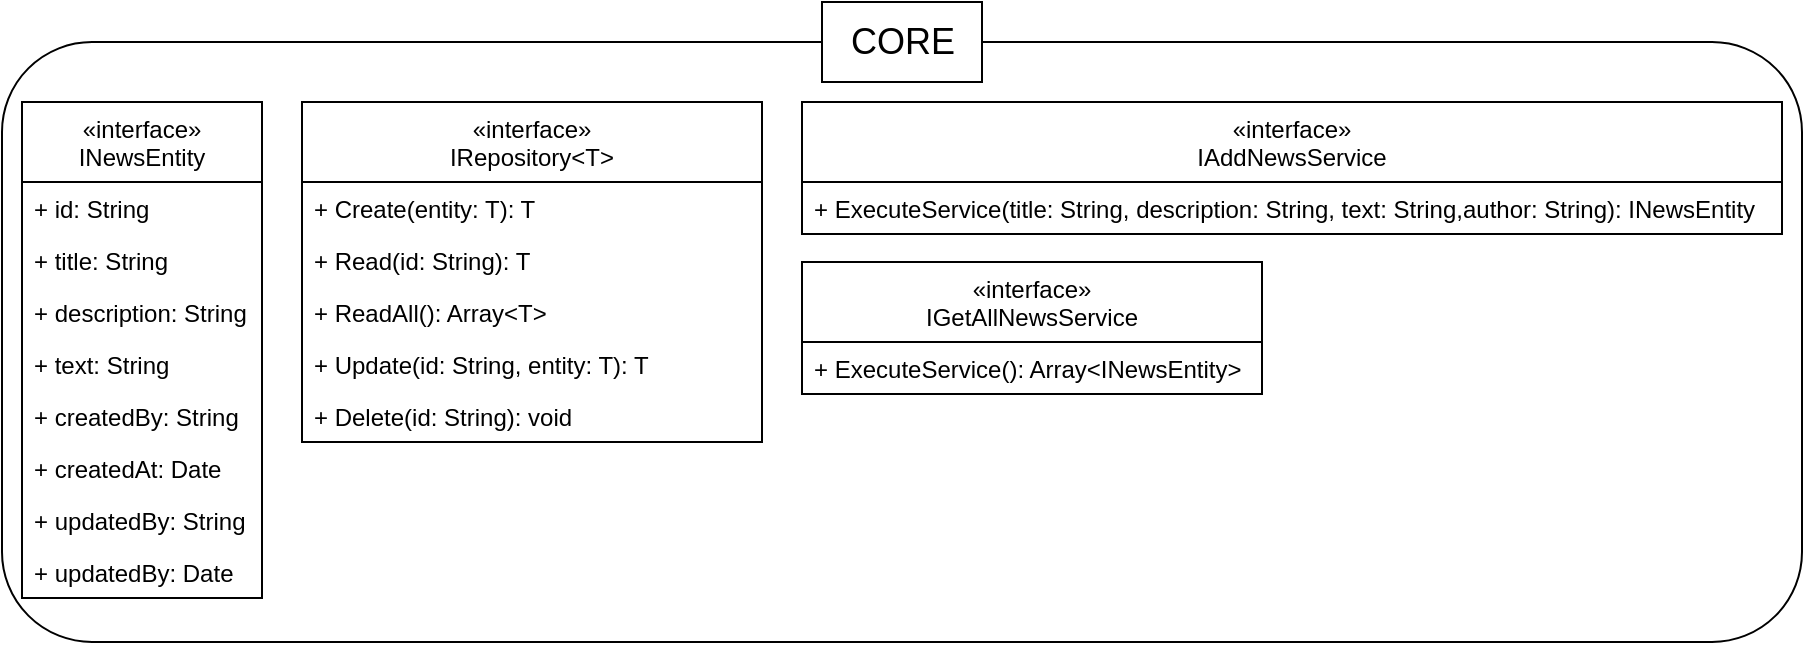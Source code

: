 <mxfile version="13.7.9" type="device"><diagram id="VvwXN2LjYmm9KwAxBVxD" name="Page-1"><mxGraphModel dx="2062" dy="773" grid="1" gridSize="10" guides="1" tooltips="1" connect="1" arrows="1" fold="1" page="1" pageScale="1" pageWidth="827" pageHeight="1169" math="0" shadow="0"><root><mxCell id="0"/><mxCell id="1" parent="0"/><mxCell id="VW936uGpng6FrGNobEFN-35" value="" style="rounded=1;whiteSpace=wrap;html=1;" parent="1" vertex="1"><mxGeometry x="110" y="50" width="900" height="300" as="geometry"/></mxCell><mxCell id="VW936uGpng6FrGNobEFN-1" value="&lt;font style=&quot;font-size: 18px&quot;&gt;CORE&lt;/font&gt;" style="html=1;" parent="1" vertex="1"><mxGeometry x="520" y="30" width="80" height="40" as="geometry"/></mxCell><mxCell id="VW936uGpng6FrGNobEFN-12" value="«interface»&#xA;INewsEntity" style="swimlane;fontStyle=0;childLayout=stackLayout;horizontal=1;startSize=40;fillColor=none;horizontalStack=0;resizeParent=1;resizeParentMax=0;resizeLast=0;collapsible=1;marginBottom=0;" parent="1" vertex="1"><mxGeometry x="120" y="80" width="120" height="248" as="geometry"/></mxCell><mxCell id="VW936uGpng6FrGNobEFN-15" value="+ id: String" style="text;strokeColor=none;fillColor=none;align=left;verticalAlign=top;spacingLeft=4;spacingRight=4;overflow=hidden;rotatable=0;points=[[0,0.5],[1,0.5]];portConstraint=eastwest;" parent="VW936uGpng6FrGNobEFN-12" vertex="1"><mxGeometry y="40" width="120" height="26" as="geometry"/></mxCell><mxCell id="VW936uGpng6FrGNobEFN-16" value="+ title: String" style="text;strokeColor=none;fillColor=none;align=left;verticalAlign=top;spacingLeft=4;spacingRight=4;overflow=hidden;rotatable=0;points=[[0,0.5],[1,0.5]];portConstraint=eastwest;" parent="VW936uGpng6FrGNobEFN-12" vertex="1"><mxGeometry y="66" width="120" height="26" as="geometry"/></mxCell><mxCell id="VW936uGpng6FrGNobEFN-17" value="+ description: String" style="text;strokeColor=none;fillColor=none;align=left;verticalAlign=top;spacingLeft=4;spacingRight=4;overflow=hidden;rotatable=0;points=[[0,0.5],[1,0.5]];portConstraint=eastwest;" parent="VW936uGpng6FrGNobEFN-12" vertex="1"><mxGeometry y="92" width="120" height="26" as="geometry"/></mxCell><mxCell id="VW936uGpng6FrGNobEFN-18" value="+ text: String" style="text;strokeColor=none;fillColor=none;align=left;verticalAlign=top;spacingLeft=4;spacingRight=4;overflow=hidden;rotatable=0;points=[[0,0.5],[1,0.5]];portConstraint=eastwest;" parent="VW936uGpng6FrGNobEFN-12" vertex="1"><mxGeometry y="118" width="120" height="26" as="geometry"/></mxCell><mxCell id="VW936uGpng6FrGNobEFN-19" value="+ createdBy: String" style="text;strokeColor=none;fillColor=none;align=left;verticalAlign=top;spacingLeft=4;spacingRight=4;overflow=hidden;rotatable=0;points=[[0,0.5],[1,0.5]];portConstraint=eastwest;" parent="VW936uGpng6FrGNobEFN-12" vertex="1"><mxGeometry y="144" width="120" height="26" as="geometry"/></mxCell><mxCell id="VW936uGpng6FrGNobEFN-20" value="+ createdAt: Date" style="text;strokeColor=none;fillColor=none;align=left;verticalAlign=top;spacingLeft=4;spacingRight=4;overflow=hidden;rotatable=0;points=[[0,0.5],[1,0.5]];portConstraint=eastwest;" parent="VW936uGpng6FrGNobEFN-12" vertex="1"><mxGeometry y="170" width="120" height="26" as="geometry"/></mxCell><mxCell id="VW936uGpng6FrGNobEFN-21" value="+ updatedBy: String" style="text;strokeColor=none;fillColor=none;align=left;verticalAlign=top;spacingLeft=4;spacingRight=4;overflow=hidden;rotatable=0;points=[[0,0.5],[1,0.5]];portConstraint=eastwest;" parent="VW936uGpng6FrGNobEFN-12" vertex="1"><mxGeometry y="196" width="120" height="26" as="geometry"/></mxCell><mxCell id="VW936uGpng6FrGNobEFN-22" value="+ updatedBy: Date" style="text;strokeColor=none;fillColor=none;align=left;verticalAlign=top;spacingLeft=4;spacingRight=4;overflow=hidden;rotatable=0;points=[[0,0.5],[1,0.5]];portConstraint=eastwest;" parent="VW936uGpng6FrGNobEFN-12" vertex="1"><mxGeometry y="222" width="120" height="26" as="geometry"/></mxCell><mxCell id="VW936uGpng6FrGNobEFN-23" value="«interface»&#xA;IRepository&lt;T&gt;" style="swimlane;fontStyle=0;childLayout=stackLayout;horizontal=1;startSize=40;fillColor=none;horizontalStack=0;resizeParent=1;resizeParentMax=0;resizeLast=0;collapsible=1;marginBottom=0;" parent="1" vertex="1"><mxGeometry x="260" y="80" width="230" height="170" as="geometry"/></mxCell><mxCell id="VW936uGpng6FrGNobEFN-24" value="+ Create(entity: T): T" style="text;strokeColor=none;fillColor=none;align=left;verticalAlign=top;spacingLeft=4;spacingRight=4;overflow=hidden;rotatable=0;points=[[0,0.5],[1,0.5]];portConstraint=eastwest;" parent="VW936uGpng6FrGNobEFN-23" vertex="1"><mxGeometry y="40" width="230" height="26" as="geometry"/></mxCell><mxCell id="VW936uGpng6FrGNobEFN-25" value="+ Read(id: String): T" style="text;strokeColor=none;fillColor=none;align=left;verticalAlign=top;spacingLeft=4;spacingRight=4;overflow=hidden;rotatable=0;points=[[0,0.5],[1,0.5]];portConstraint=eastwest;" parent="VW936uGpng6FrGNobEFN-23" vertex="1"><mxGeometry y="66" width="230" height="26" as="geometry"/></mxCell><mxCell id="VW936uGpng6FrGNobEFN-26" value="+ ReadAll(): Array&lt;T&gt;" style="text;strokeColor=none;fillColor=none;align=left;verticalAlign=top;spacingLeft=4;spacingRight=4;overflow=hidden;rotatable=0;points=[[0,0.5],[1,0.5]];portConstraint=eastwest;" parent="VW936uGpng6FrGNobEFN-23" vertex="1"><mxGeometry y="92" width="230" height="26" as="geometry"/></mxCell><mxCell id="VW936uGpng6FrGNobEFN-28" value="+ Update(id: String, entity: T): T" style="text;strokeColor=none;fillColor=none;align=left;verticalAlign=top;spacingLeft=4;spacingRight=4;overflow=hidden;rotatable=0;points=[[0,0.5],[1,0.5]];portConstraint=eastwest;" parent="VW936uGpng6FrGNobEFN-23" vertex="1"><mxGeometry y="118" width="230" height="26" as="geometry"/></mxCell><mxCell id="VW936uGpng6FrGNobEFN-27" value="+ Delete(id: String): void" style="text;strokeColor=none;fillColor=none;align=left;verticalAlign=top;spacingLeft=4;spacingRight=4;overflow=hidden;rotatable=0;points=[[0,0.5],[1,0.5]];portConstraint=eastwest;" parent="VW936uGpng6FrGNobEFN-23" vertex="1"><mxGeometry y="144" width="230" height="26" as="geometry"/></mxCell><mxCell id="VW936uGpng6FrGNobEFN-29" value="«interface»&#xA;IAddNewsService" style="swimlane;fontStyle=0;childLayout=stackLayout;horizontal=1;startSize=40;fillColor=none;horizontalStack=0;resizeParent=1;resizeParentMax=0;resizeLast=0;collapsible=1;marginBottom=0;" parent="1" vertex="1"><mxGeometry x="510" y="80" width="490" height="66" as="geometry"/></mxCell><mxCell id="VW936uGpng6FrGNobEFN-30" value="+ ExecuteService(title: String, description: String, text: String,author: String): INewsEntity" style="text;strokeColor=none;fillColor=none;align=left;verticalAlign=top;spacingLeft=4;spacingRight=4;overflow=hidden;rotatable=0;points=[[0,0.5],[1,0.5]];portConstraint=eastwest;" parent="VW936uGpng6FrGNobEFN-29" vertex="1"><mxGeometry y="40" width="490" height="26" as="geometry"/></mxCell><mxCell id="VW936uGpng6FrGNobEFN-33" value="«interface»&#xA;IGetAllNewsService" style="swimlane;fontStyle=0;childLayout=stackLayout;horizontal=1;startSize=40;fillColor=none;horizontalStack=0;resizeParent=1;resizeParentMax=0;resizeLast=0;collapsible=1;marginBottom=0;" parent="1" vertex="1"><mxGeometry x="510" y="160" width="230" height="66" as="geometry"/></mxCell><mxCell id="VW936uGpng6FrGNobEFN-34" value="+ ExecuteService(): Array&lt;INewsEntity&gt;" style="text;strokeColor=none;fillColor=none;align=left;verticalAlign=top;spacingLeft=4;spacingRight=4;overflow=hidden;rotatable=0;points=[[0,0.5],[1,0.5]];portConstraint=eastwest;" parent="VW936uGpng6FrGNobEFN-33" vertex="1"><mxGeometry y="40" width="230" height="26" as="geometry"/></mxCell></root></mxGraphModel></diagram></mxfile>